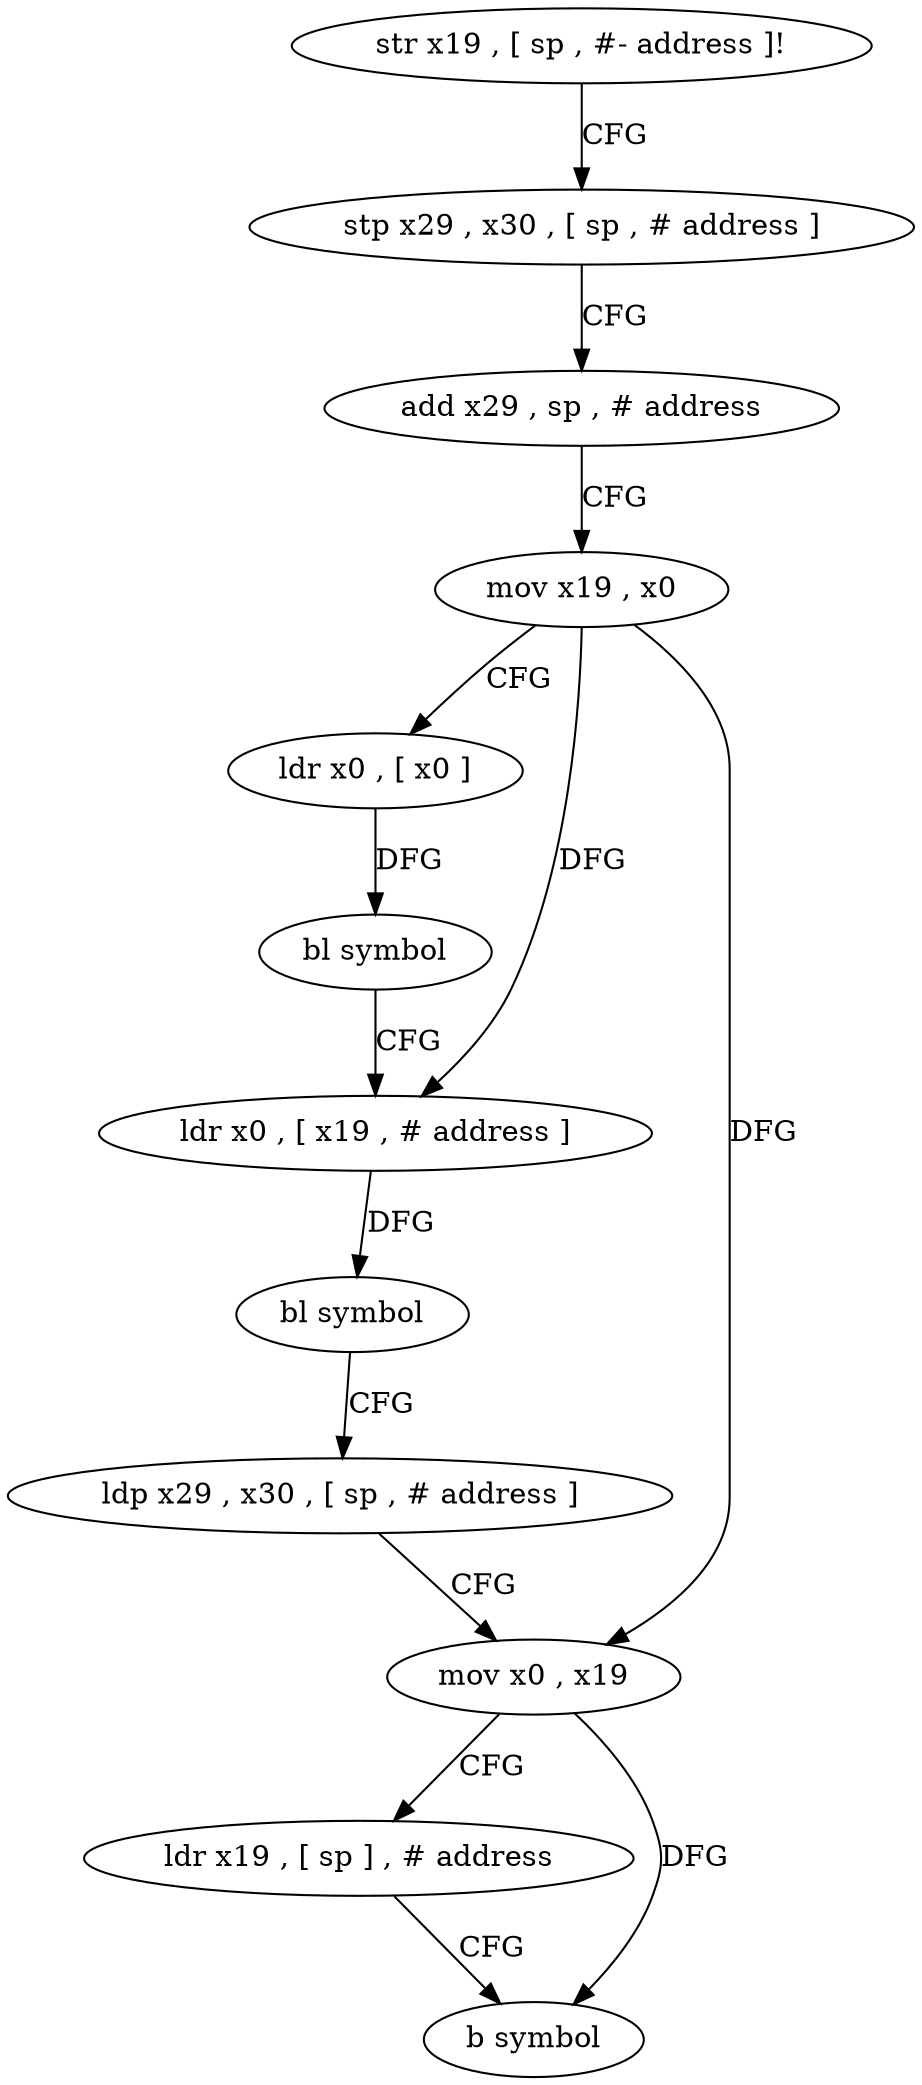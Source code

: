 digraph "func" {
"4215612" [label = "str x19 , [ sp , #- address ]!" ]
"4215616" [label = "stp x29 , x30 , [ sp , # address ]" ]
"4215620" [label = "add x29 , sp , # address" ]
"4215624" [label = "mov x19 , x0" ]
"4215628" [label = "ldr x0 , [ x0 ]" ]
"4215632" [label = "bl symbol" ]
"4215636" [label = "ldr x0 , [ x19 , # address ]" ]
"4215640" [label = "bl symbol" ]
"4215644" [label = "ldp x29 , x30 , [ sp , # address ]" ]
"4215648" [label = "mov x0 , x19" ]
"4215652" [label = "ldr x19 , [ sp ] , # address" ]
"4215656" [label = "b symbol" ]
"4215612" -> "4215616" [ label = "CFG" ]
"4215616" -> "4215620" [ label = "CFG" ]
"4215620" -> "4215624" [ label = "CFG" ]
"4215624" -> "4215628" [ label = "CFG" ]
"4215624" -> "4215636" [ label = "DFG" ]
"4215624" -> "4215648" [ label = "DFG" ]
"4215628" -> "4215632" [ label = "DFG" ]
"4215632" -> "4215636" [ label = "CFG" ]
"4215636" -> "4215640" [ label = "DFG" ]
"4215640" -> "4215644" [ label = "CFG" ]
"4215644" -> "4215648" [ label = "CFG" ]
"4215648" -> "4215652" [ label = "CFG" ]
"4215648" -> "4215656" [ label = "DFG" ]
"4215652" -> "4215656" [ label = "CFG" ]
}
